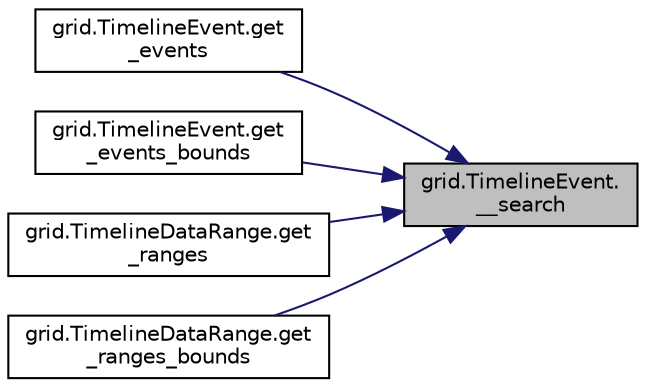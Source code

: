 digraph "grid.TimelineEvent.__search"
{
 // LATEX_PDF_SIZE
  edge [fontname="Helvetica",fontsize="10",labelfontname="Helvetica",labelfontsize="10"];
  node [fontname="Helvetica",fontsize="10",shape=record];
  rankdir="RL";
  Node1 [label="grid.TimelineEvent.\l__search",height=0.2,width=0.4,color="black", fillcolor="grey75", style="filled", fontcolor="black",tooltip="Search function."];
  Node1 -> Node2 [dir="back",color="midnightblue",fontsize="10",style="solid",fontname="Helvetica"];
  Node2 [label="grid.TimelineEvent.get\l_events",height=0.2,width=0.4,color="black", fillcolor="white", style="filled",URL="$classgrid_1_1_timeline_event.html#a28481e05c8fa78f33b8b2c80b3d87a81",tooltip="Get Events."];
  Node1 -> Node3 [dir="back",color="midnightblue",fontsize="10",style="solid",fontname="Helvetica"];
  Node3 [label="grid.TimelineEvent.get\l_events_bounds",height=0.2,width=0.4,color="black", fillcolor="white", style="filled",URL="$classgrid_1_1_timeline_event.html#a5ac13d2001b623a85fda4e3e15dbaf97",tooltip="Get Events Bounds."];
  Node1 -> Node4 [dir="back",color="midnightblue",fontsize="10",style="solid",fontname="Helvetica"];
  Node4 [label="grid.TimelineDataRange.get\l_ranges",height=0.2,width=0.4,color="black", fillcolor="white", style="filled",URL="$classgrid_1_1_timeline_data_range.html#aaff603b1fcde484500ddc715bdfecb56",tooltip="Get selected ranges."];
  Node1 -> Node5 [dir="back",color="midnightblue",fontsize="10",style="solid",fontname="Helvetica"];
  Node5 [label="grid.TimelineDataRange.get\l_ranges_bounds",height=0.2,width=0.4,color="black", fillcolor="white", style="filled",URL="$classgrid_1_1_timeline_data_range.html#aa40c698a8550715a447e60423afaec27",tooltip="Get ranges bounds."];
}

